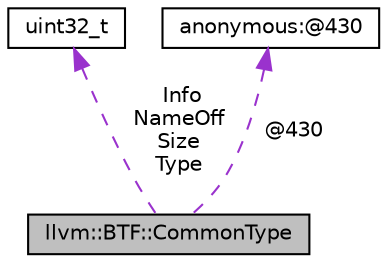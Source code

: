 digraph "llvm::BTF::CommonType"
{
 // LATEX_PDF_SIZE
  bgcolor="transparent";
  edge [fontname="Helvetica",fontsize="10",labelfontname="Helvetica",labelfontsize="10"];
  node [fontname="Helvetica",fontsize="10",shape="box"];
  Node1 [label="llvm::BTF::CommonType",height=0.2,width=0.4,color="black", fillcolor="grey75", style="filled", fontcolor="black",tooltip="The BTF common type definition."];
  Node2 -> Node1 [dir="back",color="darkorchid3",fontsize="10",style="dashed",label=" Info\nNameOff\nSize\nType" ,fontname="Helvetica"];
  Node2 [label="uint32_t",height=0.2,width=0.4,color="black",URL="$classuint32__t.html",tooltip=" "];
  Node3 -> Node1 [dir="back",color="darkorchid3",fontsize="10",style="dashed",label=" @430" ,fontname="Helvetica"];
  Node3 [label="anonymous:@430",height=0.2,width=0.4,color="black",tooltip=" "];
}
